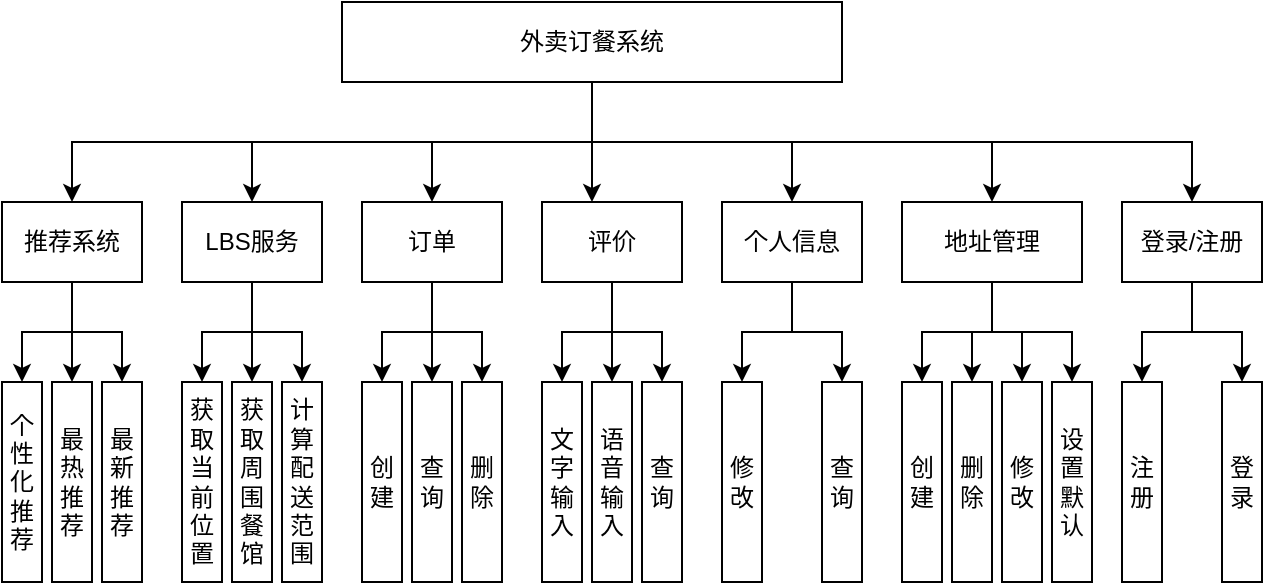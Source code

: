 <mxfile version="12.2.0" type="device" pages="1"><diagram id="LnTg0hvsOMGlFVBaoLte" name="Page-1"><mxGraphModel dx="1038" dy="556" grid="1" gridSize="10" guides="1" tooltips="1" connect="1" arrows="1" fold="1" page="1" pageScale="1" pageWidth="827" pageHeight="1169" math="0" shadow="0"><root><mxCell id="0"/><mxCell id="1" parent="0"/><mxCell id="c_FuKwSAB7maK0amKWm9-60" style="edgeStyle=orthogonalEdgeStyle;rounded=0;orthogonalLoop=1;jettySize=auto;html=1;exitX=0.5;exitY=1;exitDx=0;exitDy=0;entryX=0.5;entryY=0;entryDx=0;entryDy=0;" edge="1" parent="1" source="c_FuKwSAB7maK0amKWm9-1" target="c_FuKwSAB7maK0amKWm9-2"><mxGeometry relative="1" as="geometry"/></mxCell><mxCell id="c_FuKwSAB7maK0amKWm9-61" style="edgeStyle=orthogonalEdgeStyle;rounded=0;orthogonalLoop=1;jettySize=auto;html=1;exitX=0.5;exitY=1;exitDx=0;exitDy=0;entryX=0.357;entryY=0;entryDx=0;entryDy=0;entryPerimeter=0;" edge="1" parent="1" source="c_FuKwSAB7maK0amKWm9-1" target="c_FuKwSAB7maK0amKWm9-14"><mxGeometry relative="1" as="geometry"/></mxCell><mxCell id="c_FuKwSAB7maK0amKWm9-62" style="edgeStyle=orthogonalEdgeStyle;rounded=0;orthogonalLoop=1;jettySize=auto;html=1;exitX=0.5;exitY=1;exitDx=0;exitDy=0;entryX=0.5;entryY=0;entryDx=0;entryDy=0;" edge="1" parent="1" source="c_FuKwSAB7maK0amKWm9-1" target="c_FuKwSAB7maK0amKWm9-12"><mxGeometry relative="1" as="geometry"/></mxCell><mxCell id="c_FuKwSAB7maK0amKWm9-63" style="edgeStyle=orthogonalEdgeStyle;rounded=0;orthogonalLoop=1;jettySize=auto;html=1;exitX=0.5;exitY=1;exitDx=0;exitDy=0;entryX=0.5;entryY=0;entryDx=0;entryDy=0;" edge="1" parent="1" source="c_FuKwSAB7maK0amKWm9-1" target="c_FuKwSAB7maK0amKWm9-3"><mxGeometry relative="1" as="geometry"/></mxCell><mxCell id="c_FuKwSAB7maK0amKWm9-64" style="edgeStyle=orthogonalEdgeStyle;rounded=0;orthogonalLoop=1;jettySize=auto;html=1;exitX=0.5;exitY=1;exitDx=0;exitDy=0;entryX=0.5;entryY=0;entryDx=0;entryDy=0;" edge="1" parent="1" source="c_FuKwSAB7maK0amKWm9-1" target="c_FuKwSAB7maK0amKWm9-15"><mxGeometry relative="1" as="geometry"/></mxCell><mxCell id="c_FuKwSAB7maK0amKWm9-65" style="edgeStyle=orthogonalEdgeStyle;rounded=0;orthogonalLoop=1;jettySize=auto;html=1;exitX=0.5;exitY=1;exitDx=0;exitDy=0;entryX=0.5;entryY=0;entryDx=0;entryDy=0;" edge="1" parent="1" source="c_FuKwSAB7maK0amKWm9-1" target="c_FuKwSAB7maK0amKWm9-24"><mxGeometry relative="1" as="geometry"/></mxCell><mxCell id="c_FuKwSAB7maK0amKWm9-66" style="edgeStyle=orthogonalEdgeStyle;rounded=0;orthogonalLoop=1;jettySize=auto;html=1;exitX=0.5;exitY=1;exitDx=0;exitDy=0;entryX=0.5;entryY=0;entryDx=0;entryDy=0;" edge="1" parent="1" source="c_FuKwSAB7maK0amKWm9-1" target="c_FuKwSAB7maK0amKWm9-16"><mxGeometry relative="1" as="geometry"/></mxCell><mxCell id="c_FuKwSAB7maK0amKWm9-1" value="外卖订餐系统" style="rounded=0;whiteSpace=wrap;html=1;" vertex="1" parent="1"><mxGeometry x="260" y="50" width="250" height="40" as="geometry"/></mxCell><mxCell id="c_FuKwSAB7maK0amKWm9-57" style="edgeStyle=orthogonalEdgeStyle;rounded=0;orthogonalLoop=1;jettySize=auto;html=1;exitX=0.5;exitY=1;exitDx=0;exitDy=0;entryX=0.5;entryY=0;entryDx=0;entryDy=0;" edge="1" parent="1" source="c_FuKwSAB7maK0amKWm9-2" target="c_FuKwSAB7maK0amKWm9-4"><mxGeometry relative="1" as="geometry"/></mxCell><mxCell id="c_FuKwSAB7maK0amKWm9-58" style="edgeStyle=orthogonalEdgeStyle;rounded=0;orthogonalLoop=1;jettySize=auto;html=1;exitX=0.5;exitY=1;exitDx=0;exitDy=0;entryX=0.5;entryY=0;entryDx=0;entryDy=0;" edge="1" parent="1" source="c_FuKwSAB7maK0amKWm9-2" target="c_FuKwSAB7maK0amKWm9-6"><mxGeometry relative="1" as="geometry"/></mxCell><mxCell id="c_FuKwSAB7maK0amKWm9-59" style="edgeStyle=orthogonalEdgeStyle;rounded=0;orthogonalLoop=1;jettySize=auto;html=1;exitX=0.5;exitY=1;exitDx=0;exitDy=0;entryX=0.5;entryY=0;entryDx=0;entryDy=0;" edge="1" parent="1" source="c_FuKwSAB7maK0amKWm9-2" target="c_FuKwSAB7maK0amKWm9-7"><mxGeometry relative="1" as="geometry"/></mxCell><mxCell id="c_FuKwSAB7maK0amKWm9-2" value="推荐系统" style="rounded=0;whiteSpace=wrap;html=1;" vertex="1" parent="1"><mxGeometry x="90" y="150" width="70" height="40" as="geometry"/></mxCell><mxCell id="c_FuKwSAB7maK0amKWm9-41" style="edgeStyle=orthogonalEdgeStyle;rounded=0;orthogonalLoop=1;jettySize=auto;html=1;exitX=0.5;exitY=1;exitDx=0;exitDy=0;" edge="1" parent="1" source="c_FuKwSAB7maK0amKWm9-3" target="c_FuKwSAB7maK0amKWm9-10"><mxGeometry relative="1" as="geometry"/></mxCell><mxCell id="c_FuKwSAB7maK0amKWm9-42" style="edgeStyle=orthogonalEdgeStyle;rounded=0;orthogonalLoop=1;jettySize=auto;html=1;exitX=0.5;exitY=1;exitDx=0;exitDy=0;" edge="1" parent="1" source="c_FuKwSAB7maK0amKWm9-3" target="c_FuKwSAB7maK0amKWm9-9"><mxGeometry relative="1" as="geometry"/></mxCell><mxCell id="c_FuKwSAB7maK0amKWm9-43" style="edgeStyle=orthogonalEdgeStyle;rounded=0;orthogonalLoop=1;jettySize=auto;html=1;exitX=0.5;exitY=1;exitDx=0;exitDy=0;entryX=0.5;entryY=0;entryDx=0;entryDy=0;" edge="1" parent="1" source="c_FuKwSAB7maK0amKWm9-3" target="c_FuKwSAB7maK0amKWm9-11"><mxGeometry relative="1" as="geometry"/></mxCell><mxCell id="c_FuKwSAB7maK0amKWm9-3" value="LBS服务" style="rounded=0;whiteSpace=wrap;html=1;" vertex="1" parent="1"><mxGeometry x="180" y="150" width="70" height="40" as="geometry"/></mxCell><mxCell id="c_FuKwSAB7maK0amKWm9-4" value="个性化推荐" style="rounded=0;whiteSpace=wrap;html=1;" vertex="1" parent="1"><mxGeometry x="90" y="240" width="20" height="100" as="geometry"/></mxCell><mxCell id="c_FuKwSAB7maK0amKWm9-6" value="最热推荐" style="rounded=0;whiteSpace=wrap;html=1;" vertex="1" parent="1"><mxGeometry x="115" y="240" width="20" height="100" as="geometry"/></mxCell><mxCell id="c_FuKwSAB7maK0amKWm9-7" value="最新推荐" style="rounded=0;whiteSpace=wrap;html=1;" vertex="1" parent="1"><mxGeometry x="140" y="240" width="20" height="100" as="geometry"/></mxCell><mxCell id="c_FuKwSAB7maK0amKWm9-9" value="获取当前位置" style="rounded=0;whiteSpace=wrap;html=1;" vertex="1" parent="1"><mxGeometry x="180" y="240" width="20" height="100" as="geometry"/></mxCell><mxCell id="c_FuKwSAB7maK0amKWm9-10" value="获取周围餐馆" style="rounded=0;whiteSpace=wrap;html=1;" vertex="1" parent="1"><mxGeometry x="205" y="240" width="20" height="100" as="geometry"/></mxCell><mxCell id="c_FuKwSAB7maK0amKWm9-11" value="计算配送范围" style="rounded=0;whiteSpace=wrap;html=1;" vertex="1" parent="1"><mxGeometry x="230" y="240" width="20" height="100" as="geometry"/></mxCell><mxCell id="c_FuKwSAB7maK0amKWm9-39" style="edgeStyle=orthogonalEdgeStyle;rounded=0;orthogonalLoop=1;jettySize=auto;html=1;exitX=0.5;exitY=1;exitDx=0;exitDy=0;" edge="1" parent="1" source="c_FuKwSAB7maK0amKWm9-12" target="c_FuKwSAB7maK0amKWm9-18"><mxGeometry relative="1" as="geometry"/></mxCell><mxCell id="c_FuKwSAB7maK0amKWm9-44" style="edgeStyle=orthogonalEdgeStyle;rounded=0;orthogonalLoop=1;jettySize=auto;html=1;exitX=0.5;exitY=1;exitDx=0;exitDy=0;" edge="1" parent="1" source="c_FuKwSAB7maK0amKWm9-12" target="c_FuKwSAB7maK0amKWm9-17"><mxGeometry relative="1" as="geometry"/></mxCell><mxCell id="c_FuKwSAB7maK0amKWm9-45" style="edgeStyle=orthogonalEdgeStyle;rounded=0;orthogonalLoop=1;jettySize=auto;html=1;exitX=0.5;exitY=1;exitDx=0;exitDy=0;entryX=0.5;entryY=0;entryDx=0;entryDy=0;" edge="1" parent="1" source="c_FuKwSAB7maK0amKWm9-12" target="c_FuKwSAB7maK0amKWm9-19"><mxGeometry relative="1" as="geometry"/></mxCell><mxCell id="c_FuKwSAB7maK0amKWm9-12" value="订单" style="rounded=0;whiteSpace=wrap;html=1;" vertex="1" parent="1"><mxGeometry x="270" y="150" width="70" height="40" as="geometry"/></mxCell><mxCell id="c_FuKwSAB7maK0amKWm9-46" style="edgeStyle=orthogonalEdgeStyle;rounded=0;orthogonalLoop=1;jettySize=auto;html=1;exitX=0.5;exitY=1;exitDx=0;exitDy=0;entryX=0.5;entryY=0;entryDx=0;entryDy=0;" edge="1" parent="1" source="c_FuKwSAB7maK0amKWm9-14" target="c_FuKwSAB7maK0amKWm9-21"><mxGeometry relative="1" as="geometry"/></mxCell><mxCell id="c_FuKwSAB7maK0amKWm9-55" style="edgeStyle=orthogonalEdgeStyle;rounded=0;orthogonalLoop=1;jettySize=auto;html=1;exitX=0.5;exitY=1;exitDx=0;exitDy=0;entryX=0.5;entryY=0;entryDx=0;entryDy=0;" edge="1" parent="1" source="c_FuKwSAB7maK0amKWm9-14" target="c_FuKwSAB7maK0amKWm9-22"><mxGeometry relative="1" as="geometry"/></mxCell><mxCell id="c_FuKwSAB7maK0amKWm9-56" style="edgeStyle=orthogonalEdgeStyle;rounded=0;orthogonalLoop=1;jettySize=auto;html=1;exitX=0.5;exitY=1;exitDx=0;exitDy=0;entryX=0.5;entryY=0;entryDx=0;entryDy=0;" edge="1" parent="1" source="c_FuKwSAB7maK0amKWm9-14" target="c_FuKwSAB7maK0amKWm9-20"><mxGeometry relative="1" as="geometry"/></mxCell><mxCell id="c_FuKwSAB7maK0amKWm9-14" value="评价" style="rounded=0;whiteSpace=wrap;html=1;" vertex="1" parent="1"><mxGeometry x="360" y="150" width="70" height="40" as="geometry"/></mxCell><mxCell id="c_FuKwSAB7maK0amKWm9-47" style="edgeStyle=orthogonalEdgeStyle;rounded=0;orthogonalLoop=1;jettySize=auto;html=1;exitX=0.5;exitY=1;exitDx=0;exitDy=0;entryX=0.5;entryY=0;entryDx=0;entryDy=0;" edge="1" parent="1" source="c_FuKwSAB7maK0amKWm9-15" target="c_FuKwSAB7maK0amKWm9-25"><mxGeometry relative="1" as="geometry"/></mxCell><mxCell id="c_FuKwSAB7maK0amKWm9-48" style="edgeStyle=orthogonalEdgeStyle;rounded=0;orthogonalLoop=1;jettySize=auto;html=1;exitX=0.5;exitY=1;exitDx=0;exitDy=0;entryX=0.5;entryY=0;entryDx=0;entryDy=0;" edge="1" parent="1" source="c_FuKwSAB7maK0amKWm9-15" target="c_FuKwSAB7maK0amKWm9-29"><mxGeometry relative="1" as="geometry"/></mxCell><mxCell id="c_FuKwSAB7maK0amKWm9-15" value="个人信息" style="rounded=0;whiteSpace=wrap;html=1;" vertex="1" parent="1"><mxGeometry x="450" y="150" width="70" height="40" as="geometry"/></mxCell><mxCell id="c_FuKwSAB7maK0amKWm9-53" style="edgeStyle=orthogonalEdgeStyle;rounded=0;orthogonalLoop=1;jettySize=auto;html=1;exitX=0.5;exitY=1;exitDx=0;exitDy=0;entryX=0.5;entryY=0;entryDx=0;entryDy=0;" edge="1" parent="1" source="c_FuKwSAB7maK0amKWm9-16" target="c_FuKwSAB7maK0amKWm9-36"><mxGeometry relative="1" as="geometry"/></mxCell><mxCell id="c_FuKwSAB7maK0amKWm9-54" style="edgeStyle=orthogonalEdgeStyle;rounded=0;orthogonalLoop=1;jettySize=auto;html=1;exitX=0.5;exitY=1;exitDx=0;exitDy=0;entryX=0.5;entryY=0;entryDx=0;entryDy=0;" edge="1" parent="1" source="c_FuKwSAB7maK0amKWm9-16" target="c_FuKwSAB7maK0amKWm9-37"><mxGeometry relative="1" as="geometry"/></mxCell><mxCell id="c_FuKwSAB7maK0amKWm9-16" value="登录/注册" style="rounded=0;whiteSpace=wrap;html=1;" vertex="1" parent="1"><mxGeometry x="650" y="150" width="70" height="40" as="geometry"/></mxCell><mxCell id="c_FuKwSAB7maK0amKWm9-17" value="创建" style="rounded=0;whiteSpace=wrap;html=1;" vertex="1" parent="1"><mxGeometry x="270" y="240" width="20" height="100" as="geometry"/></mxCell><mxCell id="c_FuKwSAB7maK0amKWm9-18" value="查询" style="rounded=0;whiteSpace=wrap;html=1;" vertex="1" parent="1"><mxGeometry x="295" y="240" width="20" height="100" as="geometry"/></mxCell><mxCell id="c_FuKwSAB7maK0amKWm9-19" value="删除" style="rounded=0;whiteSpace=wrap;html=1;" vertex="1" parent="1"><mxGeometry x="320" y="240" width="20" height="100" as="geometry"/></mxCell><mxCell id="c_FuKwSAB7maK0amKWm9-20" value="文字输入" style="rounded=0;whiteSpace=wrap;html=1;" vertex="1" parent="1"><mxGeometry x="360" y="240" width="20" height="100" as="geometry"/></mxCell><mxCell id="c_FuKwSAB7maK0amKWm9-21" value="语音输入" style="rounded=0;whiteSpace=wrap;html=1;" vertex="1" parent="1"><mxGeometry x="385" y="240" width="20" height="100" as="geometry"/></mxCell><mxCell id="c_FuKwSAB7maK0amKWm9-22" value="查询" style="rounded=0;whiteSpace=wrap;html=1;" vertex="1" parent="1"><mxGeometry x="410" y="240" width="20" height="100" as="geometry"/></mxCell><mxCell id="c_FuKwSAB7maK0amKWm9-49" style="edgeStyle=orthogonalEdgeStyle;rounded=0;orthogonalLoop=1;jettySize=auto;html=1;exitX=0.5;exitY=1;exitDx=0;exitDy=0;entryX=0.5;entryY=0;entryDx=0;entryDy=0;" edge="1" parent="1" source="c_FuKwSAB7maK0amKWm9-24" target="c_FuKwSAB7maK0amKWm9-32"><mxGeometry relative="1" as="geometry"/></mxCell><mxCell id="c_FuKwSAB7maK0amKWm9-50" style="edgeStyle=orthogonalEdgeStyle;rounded=0;orthogonalLoop=1;jettySize=auto;html=1;exitX=0.5;exitY=1;exitDx=0;exitDy=0;entryX=0.5;entryY=0;entryDx=0;entryDy=0;" edge="1" parent="1" source="c_FuKwSAB7maK0amKWm9-24" target="c_FuKwSAB7maK0amKWm9-30"><mxGeometry relative="1" as="geometry"/></mxCell><mxCell id="c_FuKwSAB7maK0amKWm9-51" style="edgeStyle=orthogonalEdgeStyle;rounded=0;orthogonalLoop=1;jettySize=auto;html=1;exitX=0.5;exitY=1;exitDx=0;exitDy=0;entryX=0.5;entryY=0;entryDx=0;entryDy=0;" edge="1" parent="1" source="c_FuKwSAB7maK0amKWm9-24" target="c_FuKwSAB7maK0amKWm9-31"><mxGeometry relative="1" as="geometry"/></mxCell><mxCell id="c_FuKwSAB7maK0amKWm9-52" style="edgeStyle=orthogonalEdgeStyle;rounded=0;orthogonalLoop=1;jettySize=auto;html=1;exitX=0.5;exitY=1;exitDx=0;exitDy=0;entryX=0.5;entryY=0;entryDx=0;entryDy=0;" edge="1" parent="1" source="c_FuKwSAB7maK0amKWm9-24" target="c_FuKwSAB7maK0amKWm9-34"><mxGeometry relative="1" as="geometry"/></mxCell><mxCell id="c_FuKwSAB7maK0amKWm9-24" value="地址管理" style="rounded=0;whiteSpace=wrap;html=1;" vertex="1" parent="1"><mxGeometry x="540" y="150" width="90" height="40" as="geometry"/></mxCell><mxCell id="c_FuKwSAB7maK0amKWm9-25" value="修改" style="rounded=0;whiteSpace=wrap;html=1;" vertex="1" parent="1"><mxGeometry x="450" y="240" width="20" height="100" as="geometry"/></mxCell><mxCell id="c_FuKwSAB7maK0amKWm9-29" value="查询" style="rounded=0;whiteSpace=wrap;html=1;" vertex="1" parent="1"><mxGeometry x="500" y="240" width="20" height="100" as="geometry"/></mxCell><mxCell id="c_FuKwSAB7maK0amKWm9-30" value="创建" style="rounded=0;whiteSpace=wrap;html=1;" vertex="1" parent="1"><mxGeometry x="540" y="240" width="20" height="100" as="geometry"/></mxCell><mxCell id="c_FuKwSAB7maK0amKWm9-31" value="修改" style="rounded=0;whiteSpace=wrap;html=1;" vertex="1" parent="1"><mxGeometry x="590" y="240" width="20" height="100" as="geometry"/></mxCell><mxCell id="c_FuKwSAB7maK0amKWm9-32" value="删除" style="rounded=0;whiteSpace=wrap;html=1;" vertex="1" parent="1"><mxGeometry x="565" y="240" width="20" height="100" as="geometry"/></mxCell><mxCell id="c_FuKwSAB7maK0amKWm9-34" value="设置默认" style="rounded=0;whiteSpace=wrap;html=1;" vertex="1" parent="1"><mxGeometry x="615" y="240" width="20" height="100" as="geometry"/></mxCell><mxCell id="c_FuKwSAB7maK0amKWm9-36" value="注册" style="rounded=0;whiteSpace=wrap;html=1;" vertex="1" parent="1"><mxGeometry x="650" y="240" width="20" height="100" as="geometry"/></mxCell><mxCell id="c_FuKwSAB7maK0amKWm9-37" value="登录" style="rounded=0;whiteSpace=wrap;html=1;" vertex="1" parent="1"><mxGeometry x="700" y="240" width="20" height="100" as="geometry"/></mxCell></root></mxGraphModel></diagram></mxfile>